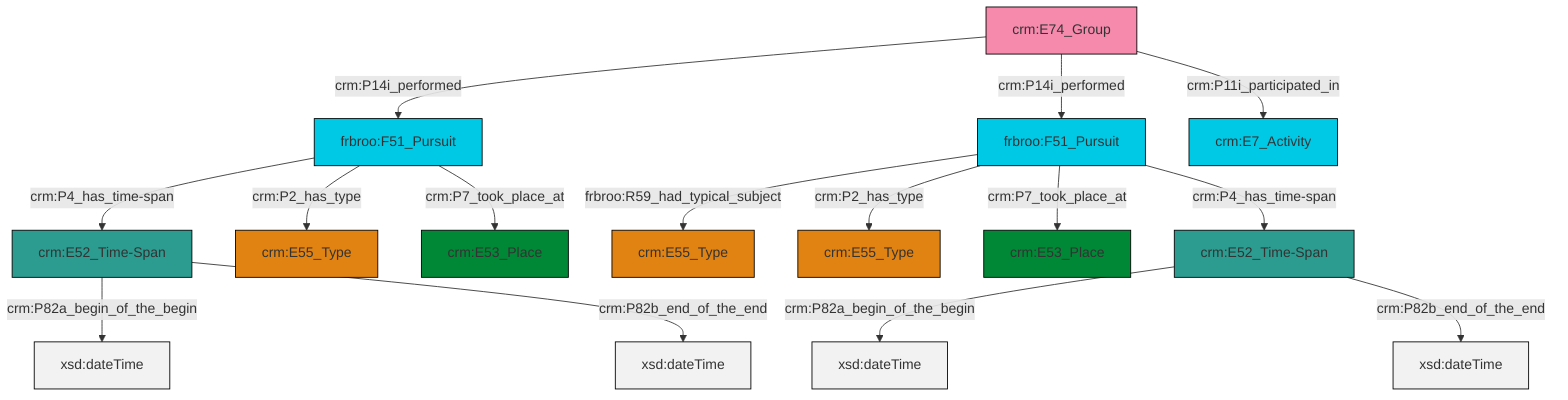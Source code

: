graph TD
classDef Literal fill:#f2f2f2,stroke:#000000;
classDef CRM_Entity fill:#FFFFFF,stroke:#000000;
classDef Temporal_Entity fill:#00C9E6, stroke:#000000;
classDef Type fill:#E18312, stroke:#000000;
classDef Time-Span fill:#2C9C91, stroke:#000000;
classDef Appellation fill:#FFEB7F, stroke:#000000;
classDef Place fill:#008836, stroke:#000000;
classDef Persistent_Item fill:#B266B2, stroke:#000000;
classDef Conceptual_Object fill:#FFD700, stroke:#000000;
classDef Physical_Thing fill:#D2B48C, stroke:#000000;
classDef Actor fill:#f58aad, stroke:#000000;
classDef PC_Classes fill:#4ce600, stroke:#000000;
classDef Multi fill:#cccccc,stroke:#000000;

2["crm:E52_Time-Span"]:::Time-Span -->|crm:P82a_begin_of_the_begin| 3[xsd:dateTime]:::Literal
0["crm:E74_Group"]:::Actor -->|crm:P14i_performed| 4["frbroo:F51_Pursuit"]:::Temporal_Entity
4["frbroo:F51_Pursuit"]:::Temporal_Entity -->|crm:P4_has_time-span| 2["crm:E52_Time-Span"]:::Time-Span
0["crm:E74_Group"]:::Actor -->|crm:P14i_performed| 5["frbroo:F51_Pursuit"]:::Temporal_Entity
7["crm:E52_Time-Span"]:::Time-Span -->|crm:P82a_begin_of_the_begin| 8[xsd:dateTime]:::Literal
4["frbroo:F51_Pursuit"]:::Temporal_Entity -->|crm:P2_has_type| 16["crm:E55_Type"]:::Type
2["crm:E52_Time-Span"]:::Time-Span -->|crm:P82b_end_of_the_end| 17[xsd:dateTime]:::Literal
0["crm:E74_Group"]:::Actor -->|crm:P11i_participated_in| 19["crm:E7_Activity"]:::Temporal_Entity
5["frbroo:F51_Pursuit"]:::Temporal_Entity -->|frbroo:R59_had_typical_subject| 14["crm:E55_Type"]:::Type
4["frbroo:F51_Pursuit"]:::Temporal_Entity -->|crm:P7_took_place_at| 21["crm:E53_Place"]:::Place
5["frbroo:F51_Pursuit"]:::Temporal_Entity -->|crm:P2_has_type| 10["crm:E55_Type"]:::Type
5["frbroo:F51_Pursuit"]:::Temporal_Entity -->|crm:P7_took_place_at| 12["crm:E53_Place"]:::Place
7["crm:E52_Time-Span"]:::Time-Span -->|crm:P82b_end_of_the_end| 23[xsd:dateTime]:::Literal
5["frbroo:F51_Pursuit"]:::Temporal_Entity -->|crm:P4_has_time-span| 7["crm:E52_Time-Span"]:::Time-Span